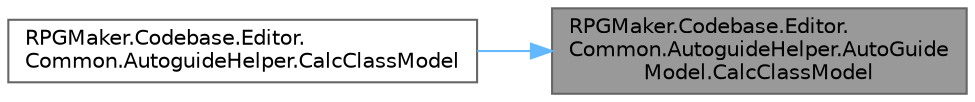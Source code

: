 digraph "RPGMaker.Codebase.Editor.Common.AutoguideHelper.AutoGuideModel.CalcClassModel"
{
 // LATEX_PDF_SIZE
  bgcolor="transparent";
  edge [fontname=Helvetica,fontsize=10,labelfontname=Helvetica,labelfontsize=10];
  node [fontname=Helvetica,fontsize=10,shape=box,height=0.2,width=0.4];
  rankdir="RL";
  Node1 [id="Node000001",label="RPGMaker.Codebase.Editor.\lCommon.AutoguideHelper.AutoGuide\lModel.CalcClassModel",height=0.2,width=0.4,color="gray40", fillcolor="grey60", style="filled", fontcolor="black",tooltip="😁 クラス・モデル計算"];
  Node1 -> Node2 [id="edge1_Node000001_Node000002",dir="back",color="steelblue1",style="solid",tooltip=" "];
  Node2 [id="Node000002",label="RPGMaker.Codebase.Editor.\lCommon.AutoguideHelper.CalcClassModel",height=0.2,width=0.4,color="grey40", fillcolor="white", style="filled",URL="$d6/d1b/class_r_p_g_maker_1_1_codebase_1_1_editor_1_1_common_1_1_autoguide_helper.html#ac55d6fe8b8499d18b171df5a6a382c51",tooltip="😁 クラス・モデル計算"];
}
